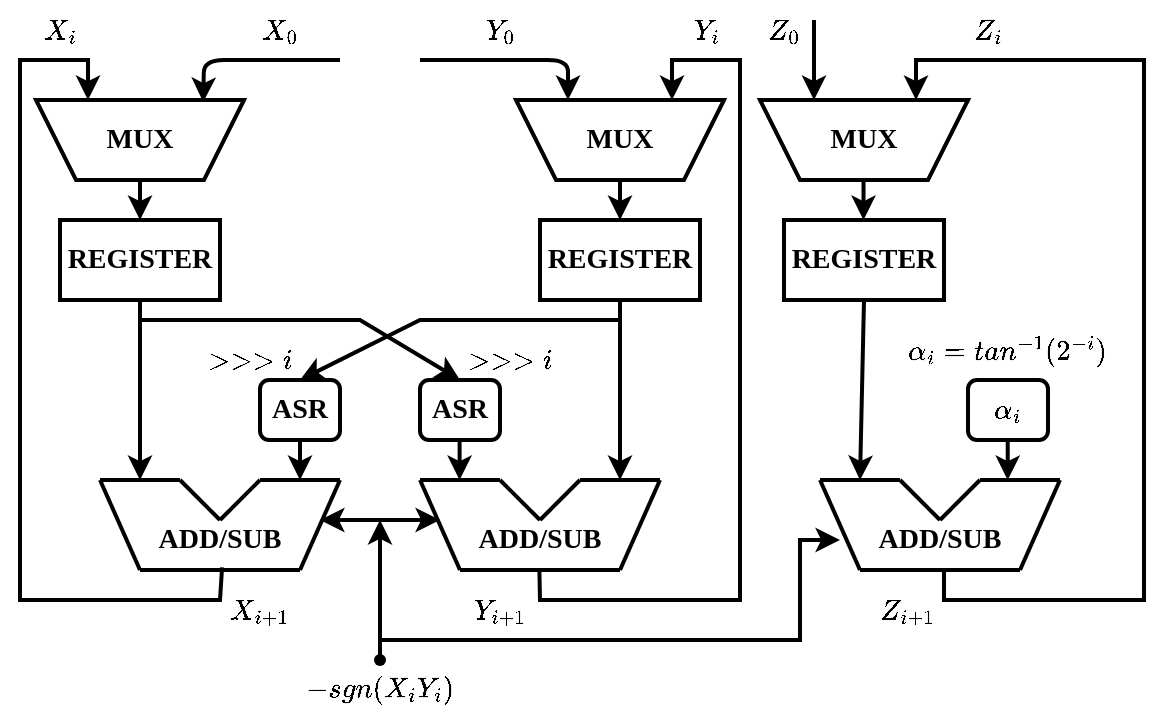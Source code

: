 <mxfile version="24.5.2" type="github">
  <diagram name="Page-1" id="rR60ydlNMYfC52jpBBfT">
    <mxGraphModel dx="1235" dy="614" grid="1" gridSize="10" guides="1" tooltips="1" connect="1" arrows="1" fold="1" page="1" pageScale="1" pageWidth="827" pageHeight="1169" math="1" shadow="0">
      <root>
        <mxCell id="0" />
        <mxCell id="1" parent="0" />
        <mxCell id="wf7u_SCFw9AY8vI92CDH-1" value="" style="shape=trapezoid;perimeter=trapezoidPerimeter;whiteSpace=wrap;html=1;fixedSize=1;rotation=-180;strokeWidth=2;" vertex="1" parent="1">
          <mxGeometry x="108" y="160" width="104" height="40" as="geometry" />
        </mxCell>
        <mxCell id="wf7u_SCFw9AY8vI92CDH-2" value="" style="shape=trapezoid;perimeter=trapezoidPerimeter;whiteSpace=wrap;html=1;fixedSize=1;rotation=-180;strokeWidth=2;" vertex="1" parent="1">
          <mxGeometry x="348" y="160" width="104" height="40" as="geometry" />
        </mxCell>
        <mxCell id="wf7u_SCFw9AY8vI92CDH-3" value="" style="shape=trapezoid;perimeter=trapezoidPerimeter;whiteSpace=wrap;html=1;fixedSize=1;rotation=-180;strokeWidth=2;" vertex="1" parent="1">
          <mxGeometry x="470" y="160" width="104" height="40" as="geometry" />
        </mxCell>
        <mxCell id="wf7u_SCFw9AY8vI92CDH-4" value="" style="rounded=0;whiteSpace=wrap;html=1;strokeWidth=2;" vertex="1" parent="1">
          <mxGeometry x="120" y="220" width="80" height="40" as="geometry" />
        </mxCell>
        <mxCell id="wf7u_SCFw9AY8vI92CDH-5" value="" style="rounded=0;whiteSpace=wrap;html=1;strokeWidth=2;" vertex="1" parent="1">
          <mxGeometry x="360" y="220" width="80" height="40" as="geometry" />
        </mxCell>
        <mxCell id="wf7u_SCFw9AY8vI92CDH-6" value="" style="rounded=0;whiteSpace=wrap;html=1;strokeWidth=2;" vertex="1" parent="1">
          <mxGeometry x="482" y="220" width="80" height="40" as="geometry" />
        </mxCell>
        <mxCell id="wf7u_SCFw9AY8vI92CDH-7" value="" style="line;strokeWidth=2;html=1;" vertex="1" parent="1">
          <mxGeometry x="160" y="390" width="80" height="10" as="geometry" />
        </mxCell>
        <mxCell id="wf7u_SCFw9AY8vI92CDH-8" value="" style="endArrow=none;html=1;rounded=0;exitX=0;exitY=0.5;exitDx=0;exitDy=0;exitPerimeter=0;strokeWidth=2;" edge="1" parent="1" source="wf7u_SCFw9AY8vI92CDH-7">
          <mxGeometry width="50" height="50" relative="1" as="geometry">
            <mxPoint x="350" y="250" as="sourcePoint" />
            <mxPoint x="140" y="350" as="targetPoint" />
          </mxGeometry>
        </mxCell>
        <mxCell id="wf7u_SCFw9AY8vI92CDH-9" value="" style="endArrow=none;html=1;rounded=0;exitX=1;exitY=0.5;exitDx=0;exitDy=0;exitPerimeter=0;strokeWidth=2;" edge="1" parent="1" source="wf7u_SCFw9AY8vI92CDH-7">
          <mxGeometry width="50" height="50" relative="1" as="geometry">
            <mxPoint x="350" y="250" as="sourcePoint" />
            <mxPoint x="260" y="350" as="targetPoint" />
          </mxGeometry>
        </mxCell>
        <mxCell id="wf7u_SCFw9AY8vI92CDH-10" value="" style="endArrow=none;html=1;rounded=0;strokeWidth=2;" edge="1" parent="1">
          <mxGeometry width="50" height="50" relative="1" as="geometry">
            <mxPoint x="140" y="350" as="sourcePoint" />
            <mxPoint x="180" y="350" as="targetPoint" />
          </mxGeometry>
        </mxCell>
        <mxCell id="wf7u_SCFw9AY8vI92CDH-11" value="" style="endArrow=none;html=1;rounded=0;strokeWidth=2;" edge="1" parent="1">
          <mxGeometry width="50" height="50" relative="1" as="geometry">
            <mxPoint x="220" y="350" as="sourcePoint" />
            <mxPoint x="260" y="350" as="targetPoint" />
          </mxGeometry>
        </mxCell>
        <mxCell id="wf7u_SCFw9AY8vI92CDH-12" value="" style="endArrow=none;html=1;rounded=0;strokeWidth=2;" edge="1" parent="1">
          <mxGeometry width="50" height="50" relative="1" as="geometry">
            <mxPoint x="180" y="350" as="sourcePoint" />
            <mxPoint x="200" y="370" as="targetPoint" />
          </mxGeometry>
        </mxCell>
        <mxCell id="wf7u_SCFw9AY8vI92CDH-13" value="" style="endArrow=none;html=1;rounded=0;strokeWidth=2;" edge="1" parent="1">
          <mxGeometry width="50" height="50" relative="1" as="geometry">
            <mxPoint x="200" y="370" as="sourcePoint" />
            <mxPoint x="220" y="350" as="targetPoint" />
          </mxGeometry>
        </mxCell>
        <mxCell id="wf7u_SCFw9AY8vI92CDH-14" value="" style="line;strokeWidth=2;html=1;" vertex="1" parent="1">
          <mxGeometry x="320" y="390" width="80" height="10" as="geometry" />
        </mxCell>
        <mxCell id="wf7u_SCFw9AY8vI92CDH-15" value="" style="endArrow=none;html=1;rounded=0;exitX=0;exitY=0.5;exitDx=0;exitDy=0;exitPerimeter=0;strokeWidth=2;" edge="1" parent="1" source="wf7u_SCFw9AY8vI92CDH-14">
          <mxGeometry width="50" height="50" relative="1" as="geometry">
            <mxPoint x="510" y="250" as="sourcePoint" />
            <mxPoint x="300" y="350" as="targetPoint" />
          </mxGeometry>
        </mxCell>
        <mxCell id="wf7u_SCFw9AY8vI92CDH-16" value="" style="endArrow=none;html=1;rounded=0;exitX=1;exitY=0.5;exitDx=0;exitDy=0;exitPerimeter=0;strokeWidth=2;" edge="1" parent="1" source="wf7u_SCFw9AY8vI92CDH-14">
          <mxGeometry width="50" height="50" relative="1" as="geometry">
            <mxPoint x="510" y="250" as="sourcePoint" />
            <mxPoint x="420" y="350" as="targetPoint" />
          </mxGeometry>
        </mxCell>
        <mxCell id="wf7u_SCFw9AY8vI92CDH-17" value="" style="endArrow=none;html=1;rounded=0;strokeWidth=2;" edge="1" parent="1">
          <mxGeometry width="50" height="50" relative="1" as="geometry">
            <mxPoint x="300" y="350" as="sourcePoint" />
            <mxPoint x="340" y="350" as="targetPoint" />
          </mxGeometry>
        </mxCell>
        <mxCell id="wf7u_SCFw9AY8vI92CDH-18" value="" style="endArrow=none;html=1;rounded=0;strokeWidth=2;" edge="1" parent="1">
          <mxGeometry width="50" height="50" relative="1" as="geometry">
            <mxPoint x="380" y="350" as="sourcePoint" />
            <mxPoint x="420" y="350" as="targetPoint" />
          </mxGeometry>
        </mxCell>
        <mxCell id="wf7u_SCFw9AY8vI92CDH-19" value="" style="endArrow=none;html=1;rounded=0;strokeWidth=2;" edge="1" parent="1">
          <mxGeometry width="50" height="50" relative="1" as="geometry">
            <mxPoint x="340" y="350" as="sourcePoint" />
            <mxPoint x="360" y="370" as="targetPoint" />
          </mxGeometry>
        </mxCell>
        <mxCell id="wf7u_SCFw9AY8vI92CDH-20" value="" style="endArrow=none;html=1;rounded=0;strokeWidth=2;" edge="1" parent="1">
          <mxGeometry width="50" height="50" relative="1" as="geometry">
            <mxPoint x="360" y="370" as="sourcePoint" />
            <mxPoint x="380" y="350" as="targetPoint" />
          </mxGeometry>
        </mxCell>
        <mxCell id="wf7u_SCFw9AY8vI92CDH-29" value="" style="line;strokeWidth=2;html=1;" vertex="1" parent="1">
          <mxGeometry x="520" y="390" width="80" height="10" as="geometry" />
        </mxCell>
        <mxCell id="wf7u_SCFw9AY8vI92CDH-30" value="" style="endArrow=none;html=1;rounded=0;exitX=0;exitY=0.5;exitDx=0;exitDy=0;exitPerimeter=0;strokeWidth=2;" edge="1" parent="1" source="wf7u_SCFw9AY8vI92CDH-29">
          <mxGeometry width="50" height="50" relative="1" as="geometry">
            <mxPoint x="710" y="250" as="sourcePoint" />
            <mxPoint x="500" y="350" as="targetPoint" />
          </mxGeometry>
        </mxCell>
        <mxCell id="wf7u_SCFw9AY8vI92CDH-31" value="" style="endArrow=none;html=1;rounded=0;exitX=1;exitY=0.5;exitDx=0;exitDy=0;exitPerimeter=0;strokeWidth=2;" edge="1" parent="1" source="wf7u_SCFw9AY8vI92CDH-29">
          <mxGeometry width="50" height="50" relative="1" as="geometry">
            <mxPoint x="710" y="250" as="sourcePoint" />
            <mxPoint x="620" y="350" as="targetPoint" />
          </mxGeometry>
        </mxCell>
        <mxCell id="wf7u_SCFw9AY8vI92CDH-32" value="" style="endArrow=none;html=1;rounded=0;strokeWidth=2;" edge="1" parent="1">
          <mxGeometry width="50" height="50" relative="1" as="geometry">
            <mxPoint x="500" y="350" as="sourcePoint" />
            <mxPoint x="540" y="350" as="targetPoint" />
          </mxGeometry>
        </mxCell>
        <mxCell id="wf7u_SCFw9AY8vI92CDH-33" value="" style="endArrow=none;html=1;rounded=0;strokeWidth=2;" edge="1" parent="1">
          <mxGeometry width="50" height="50" relative="1" as="geometry">
            <mxPoint x="580" y="350" as="sourcePoint" />
            <mxPoint x="620" y="350" as="targetPoint" />
          </mxGeometry>
        </mxCell>
        <mxCell id="wf7u_SCFw9AY8vI92CDH-34" value="" style="endArrow=none;html=1;rounded=0;strokeWidth=2;" edge="1" parent="1">
          <mxGeometry width="50" height="50" relative="1" as="geometry">
            <mxPoint x="540" y="350" as="sourcePoint" />
            <mxPoint x="560" y="370" as="targetPoint" />
          </mxGeometry>
        </mxCell>
        <mxCell id="wf7u_SCFw9AY8vI92CDH-35" value="" style="endArrow=none;html=1;rounded=0;strokeWidth=2;" edge="1" parent="1">
          <mxGeometry width="50" height="50" relative="1" as="geometry">
            <mxPoint x="560" y="370" as="sourcePoint" />
            <mxPoint x="580" y="350" as="targetPoint" />
          </mxGeometry>
        </mxCell>
        <mxCell id="wf7u_SCFw9AY8vI92CDH-36" value="" style="rounded=1;whiteSpace=wrap;html=1;strokeWidth=2;" vertex="1" parent="1">
          <mxGeometry x="220" y="300" width="40" height="30" as="geometry" />
        </mxCell>
        <mxCell id="wf7u_SCFw9AY8vI92CDH-37" value="" style="rounded=1;whiteSpace=wrap;html=1;strokeWidth=2;" vertex="1" parent="1">
          <mxGeometry x="300" y="300" width="40" height="30" as="geometry" />
        </mxCell>
        <mxCell id="wf7u_SCFw9AY8vI92CDH-38" value="" style="rounded=1;whiteSpace=wrap;html=1;strokeWidth=2;" vertex="1" parent="1">
          <mxGeometry x="574" y="300" width="40" height="30" as="geometry" />
        </mxCell>
        <mxCell id="wf7u_SCFw9AY8vI92CDH-39" value="" style="endArrow=classic;html=1;rounded=0;exitX=0.5;exitY=1;exitDx=0;exitDy=0;strokeWidth=2;" edge="1" parent="1" source="wf7u_SCFw9AY8vI92CDH-4">
          <mxGeometry width="50" height="50" relative="1" as="geometry">
            <mxPoint x="310" y="300" as="sourcePoint" />
            <mxPoint x="160" y="350" as="targetPoint" />
          </mxGeometry>
        </mxCell>
        <mxCell id="wf7u_SCFw9AY8vI92CDH-40" value="" style="endArrow=classic;html=1;rounded=0;exitX=0.5;exitY=1;exitDx=0;exitDy=0;strokeWidth=2;" edge="1" parent="1" source="wf7u_SCFw9AY8vI92CDH-5">
          <mxGeometry width="50" height="50" relative="1" as="geometry">
            <mxPoint x="310" y="300" as="sourcePoint" />
            <mxPoint x="400" y="350" as="targetPoint" />
          </mxGeometry>
        </mxCell>
        <mxCell id="wf7u_SCFw9AY8vI92CDH-41" value="" style="endArrow=classic;html=1;rounded=0;entryX=0.5;entryY=0;entryDx=0;entryDy=0;strokeWidth=2;" edge="1" parent="1" target="wf7u_SCFw9AY8vI92CDH-36">
          <mxGeometry width="50" height="50" relative="1" as="geometry">
            <mxPoint x="400" y="270" as="sourcePoint" />
            <mxPoint x="360" y="250" as="targetPoint" />
            <Array as="points">
              <mxPoint x="300" y="270" />
            </Array>
          </mxGeometry>
        </mxCell>
        <mxCell id="wf7u_SCFw9AY8vI92CDH-42" value="" style="endArrow=classic;html=1;rounded=0;entryX=0.5;entryY=0;entryDx=0;entryDy=0;strokeWidth=2;" edge="1" parent="1" target="wf7u_SCFw9AY8vI92CDH-37">
          <mxGeometry width="50" height="50" relative="1" as="geometry">
            <mxPoint x="160" y="270" as="sourcePoint" />
            <mxPoint x="360" y="250" as="targetPoint" />
            <Array as="points">
              <mxPoint x="270" y="270" />
            </Array>
          </mxGeometry>
        </mxCell>
        <mxCell id="wf7u_SCFw9AY8vI92CDH-43" value="" style="endArrow=classic;html=1;rounded=0;exitX=0.5;exitY=1;exitDx=0;exitDy=0;strokeWidth=2;" edge="1" parent="1" source="wf7u_SCFw9AY8vI92CDH-6">
          <mxGeometry width="50" height="50" relative="1" as="geometry">
            <mxPoint x="310" y="300" as="sourcePoint" />
            <mxPoint x="520" y="350" as="targetPoint" />
          </mxGeometry>
        </mxCell>
        <mxCell id="wf7u_SCFw9AY8vI92CDH-44" value="" style="endArrow=classic;html=1;rounded=0;exitX=0.5;exitY=1;exitDx=0;exitDy=0;strokeWidth=2;" edge="1" parent="1" source="wf7u_SCFw9AY8vI92CDH-36">
          <mxGeometry width="50" height="50" relative="1" as="geometry">
            <mxPoint x="310" y="300" as="sourcePoint" />
            <mxPoint x="240" y="350" as="targetPoint" />
          </mxGeometry>
        </mxCell>
        <mxCell id="wf7u_SCFw9AY8vI92CDH-45" value="" style="endArrow=classic;html=1;rounded=0;exitX=0.5;exitY=1;exitDx=0;exitDy=0;strokeWidth=2;" edge="1" parent="1">
          <mxGeometry width="50" height="50" relative="1" as="geometry">
            <mxPoint x="319.8" y="330" as="sourcePoint" />
            <mxPoint x="319.8" y="350" as="targetPoint" />
          </mxGeometry>
        </mxCell>
        <mxCell id="wf7u_SCFw9AY8vI92CDH-46" value="" style="endArrow=classic;html=1;rounded=0;exitX=0.5;exitY=1;exitDx=0;exitDy=0;strokeWidth=2;" edge="1" parent="1">
          <mxGeometry width="50" height="50" relative="1" as="geometry">
            <mxPoint x="593.86" y="330" as="sourcePoint" />
            <mxPoint x="593.86" y="350" as="targetPoint" />
          </mxGeometry>
        </mxCell>
        <mxCell id="wf7u_SCFw9AY8vI92CDH-47" value="" style="endArrow=classic;html=1;rounded=0;exitX=0.513;exitY=0.367;exitDx=0;exitDy=0;exitPerimeter=0;entryX=0.75;entryY=1;entryDx=0;entryDy=0;strokeWidth=2;" edge="1" parent="1" source="wf7u_SCFw9AY8vI92CDH-7" target="wf7u_SCFw9AY8vI92CDH-1">
          <mxGeometry width="50" height="50" relative="1" as="geometry">
            <mxPoint x="340" y="290" as="sourcePoint" />
            <mxPoint x="390" y="240" as="targetPoint" />
            <Array as="points">
              <mxPoint x="200" y="410" />
              <mxPoint x="100" y="410" />
              <mxPoint x="100" y="280" />
              <mxPoint x="100" y="140" />
              <mxPoint x="134" y="140" />
            </Array>
          </mxGeometry>
        </mxCell>
        <mxCell id="wf7u_SCFw9AY8vI92CDH-49" value="" style="endArrow=classic;html=1;rounded=0;exitX=0.496;exitY=0.433;exitDx=0;exitDy=0;exitPerimeter=0;entryX=0.25;entryY=1;entryDx=0;entryDy=0;strokeWidth=2;curved=0;" edge="1" parent="1" source="wf7u_SCFw9AY8vI92CDH-14" target="wf7u_SCFw9AY8vI92CDH-2">
          <mxGeometry width="50" height="50" relative="1" as="geometry">
            <mxPoint x="340" y="290" as="sourcePoint" />
            <mxPoint x="390" y="240" as="targetPoint" />
            <Array as="points">
              <mxPoint x="360" y="410" />
              <mxPoint x="460" y="410" />
              <mxPoint x="460" y="140" />
              <mxPoint x="426" y="140" />
            </Array>
          </mxGeometry>
        </mxCell>
        <mxCell id="wf7u_SCFw9AY8vI92CDH-50" value="" style="endArrow=classic;html=1;rounded=0;exitX=0.496;exitY=0.433;exitDx=0;exitDy=0;exitPerimeter=0;entryX=0.25;entryY=1;entryDx=0;entryDy=0;strokeWidth=2;" edge="1" parent="1" target="wf7u_SCFw9AY8vI92CDH-3">
          <mxGeometry width="50" height="50" relative="1" as="geometry">
            <mxPoint x="562" y="394" as="sourcePoint" />
            <mxPoint x="628" y="160" as="targetPoint" />
            <Array as="points">
              <mxPoint x="562" y="410" />
              <mxPoint x="662" y="410" />
              <mxPoint x="662" y="140" />
              <mxPoint x="548" y="140" />
            </Array>
          </mxGeometry>
        </mxCell>
        <mxCell id="wf7u_SCFw9AY8vI92CDH-51" value="" style="endArrow=classic;html=1;rounded=1;entryX=0.196;entryY=0.975;entryDx=0;entryDy=0;entryPerimeter=0;curved=0;strokeWidth=2;" edge="1" parent="1" target="wf7u_SCFw9AY8vI92CDH-1">
          <mxGeometry width="50" height="50" relative="1" as="geometry">
            <mxPoint x="260" y="140" as="sourcePoint" />
            <mxPoint x="390" y="240" as="targetPoint" />
            <Array as="points">
              <mxPoint x="192" y="140" />
            </Array>
          </mxGeometry>
        </mxCell>
        <mxCell id="wf7u_SCFw9AY8vI92CDH-52" value="" style="endArrow=classic;html=1;rounded=1;entryX=0.75;entryY=1;entryDx=0;entryDy=0;curved=0;strokeWidth=2;" edge="1" parent="1" target="wf7u_SCFw9AY8vI92CDH-2">
          <mxGeometry width="50" height="50" relative="1" as="geometry">
            <mxPoint x="300" y="140" as="sourcePoint" />
            <mxPoint x="390" y="240" as="targetPoint" />
            <Array as="points">
              <mxPoint x="374" y="140" />
            </Array>
          </mxGeometry>
        </mxCell>
        <mxCell id="wf7u_SCFw9AY8vI92CDH-53" value="" style="endArrow=classic;html=1;rounded=0;entryX=0.5;entryY=0;entryDx=0;entryDy=0;exitX=0.5;exitY=0;exitDx=0;exitDy=0;strokeWidth=2;" edge="1" parent="1" source="wf7u_SCFw9AY8vI92CDH-1" target="wf7u_SCFw9AY8vI92CDH-4">
          <mxGeometry width="50" height="50" relative="1" as="geometry">
            <mxPoint x="340" y="330" as="sourcePoint" />
            <mxPoint x="390" y="280" as="targetPoint" />
          </mxGeometry>
        </mxCell>
        <mxCell id="wf7u_SCFw9AY8vI92CDH-54" value="" style="endArrow=classic;html=1;rounded=0;entryX=0.5;entryY=0;entryDx=0;entryDy=0;exitX=0.5;exitY=0;exitDx=0;exitDy=0;strokeWidth=2;" edge="1" parent="1">
          <mxGeometry width="50" height="50" relative="1" as="geometry">
            <mxPoint x="400" y="200" as="sourcePoint" />
            <mxPoint x="400" y="220" as="targetPoint" />
          </mxGeometry>
        </mxCell>
        <mxCell id="wf7u_SCFw9AY8vI92CDH-55" value="" style="endArrow=classic;html=1;rounded=0;entryX=0.5;entryY=0;entryDx=0;entryDy=0;exitX=0.5;exitY=0;exitDx=0;exitDy=0;strokeWidth=2;" edge="1" parent="1">
          <mxGeometry width="50" height="50" relative="1" as="geometry">
            <mxPoint x="521.76" y="200" as="sourcePoint" />
            <mxPoint x="521.76" y="220" as="targetPoint" />
          </mxGeometry>
        </mxCell>
        <mxCell id="wf7u_SCFw9AY8vI92CDH-56" value="" style="endArrow=classic;startArrow=classic;html=1;rounded=0;strokeWidth=2;" edge="1" parent="1">
          <mxGeometry width="50" height="50" relative="1" as="geometry">
            <mxPoint x="250" y="370" as="sourcePoint" />
            <mxPoint x="310" y="370" as="targetPoint" />
          </mxGeometry>
        </mxCell>
        <mxCell id="wf7u_SCFw9AY8vI92CDH-57" value="" style="endArrow=classic;html=1;rounded=0;strokeWidth=2;" edge="1" parent="1">
          <mxGeometry width="50" height="50" relative="1" as="geometry">
            <mxPoint x="280" y="440" as="sourcePoint" />
            <mxPoint x="280" y="370" as="targetPoint" />
          </mxGeometry>
        </mxCell>
        <mxCell id="wf7u_SCFw9AY8vI92CDH-58" value="" style="endArrow=classic;html=1;rounded=0;strokeWidth=2;" edge="1" parent="1">
          <mxGeometry width="50" height="50" relative="1" as="geometry">
            <mxPoint x="280" y="430" as="sourcePoint" />
            <mxPoint x="510" y="380" as="targetPoint" />
            <Array as="points">
              <mxPoint x="490" y="430" />
              <mxPoint x="490" y="380" />
            </Array>
          </mxGeometry>
        </mxCell>
        <mxCell id="wf7u_SCFw9AY8vI92CDH-63" value="\(X_0\)" style="text;html=1;align=center;verticalAlign=middle;whiteSpace=wrap;rounded=0;" vertex="1" parent="1">
          <mxGeometry x="200" y="110" width="60" height="30" as="geometry" />
        </mxCell>
        <mxCell id="wf7u_SCFw9AY8vI92CDH-64" value="\(Y_0\)" style="text;html=1;align=center;verticalAlign=middle;whiteSpace=wrap;rounded=0;" vertex="1" parent="1">
          <mxGeometry x="310" y="110" width="60" height="30" as="geometry" />
        </mxCell>
        <mxCell id="wf7u_SCFw9AY8vI92CDH-65" value="&lt;font style=&quot;font-size: 14px;&quot; face=&quot;Times New Roman&quot;&gt;&lt;b&gt;REGISTER&lt;/b&gt;&lt;/font&gt;" style="text;html=1;align=center;verticalAlign=middle;whiteSpace=wrap;rounded=0;" vertex="1" parent="1">
          <mxGeometry x="120" y="230" width="80" height="20" as="geometry" />
        </mxCell>
        <mxCell id="wf7u_SCFw9AY8vI92CDH-66" value="&lt;font style=&quot;font-size: 14px;&quot; face=&quot;Times New Roman&quot;&gt;&lt;b&gt;REGISTER&lt;/b&gt;&lt;/font&gt;" style="text;html=1;align=center;verticalAlign=middle;whiteSpace=wrap;rounded=0;" vertex="1" parent="1">
          <mxGeometry x="360" y="230" width="80" height="20" as="geometry" />
        </mxCell>
        <mxCell id="wf7u_SCFw9AY8vI92CDH-67" value="&lt;font style=&quot;font-size: 14px;&quot; face=&quot;Times New Roman&quot;&gt;&lt;b&gt;REGISTER&lt;/b&gt;&lt;/font&gt;" style="text;html=1;align=center;verticalAlign=middle;whiteSpace=wrap;rounded=0;" vertex="1" parent="1">
          <mxGeometry x="482" y="230" width="80" height="20" as="geometry" />
        </mxCell>
        <mxCell id="wf7u_SCFw9AY8vI92CDH-68" value="&lt;font style=&quot;font-size: 14px;&quot; face=&quot;Times New Roman&quot;&gt;&lt;b&gt;MUX&lt;/b&gt;&lt;/font&gt;" style="text;html=1;align=center;verticalAlign=middle;whiteSpace=wrap;rounded=0;" vertex="1" parent="1">
          <mxGeometry x="135" y="165" width="50" height="30" as="geometry" />
        </mxCell>
        <mxCell id="wf7u_SCFw9AY8vI92CDH-69" value="&lt;font style=&quot;font-size: 14px;&quot; face=&quot;Times New Roman&quot;&gt;&lt;b&gt;MUX&lt;/b&gt;&lt;/font&gt;" style="text;html=1;align=center;verticalAlign=middle;whiteSpace=wrap;rounded=0;" vertex="1" parent="1">
          <mxGeometry x="375" y="165" width="50" height="30" as="geometry" />
        </mxCell>
        <mxCell id="wf7u_SCFw9AY8vI92CDH-70" value="&lt;font style=&quot;font-size: 14px;&quot; face=&quot;Times New Roman&quot;&gt;&lt;b&gt;MUX&lt;/b&gt;&lt;/font&gt;" style="text;html=1;align=center;verticalAlign=middle;whiteSpace=wrap;rounded=0;" vertex="1" parent="1">
          <mxGeometry x="497" y="165" width="50" height="30" as="geometry" />
        </mxCell>
        <mxCell id="wf7u_SCFw9AY8vI92CDH-71" value="&lt;font face=&quot;Times New Roman&quot; style=&quot;font-size: 14px;&quot;&gt;&lt;b&gt;ASR&lt;/b&gt;&lt;/font&gt;" style="text;html=1;align=center;verticalAlign=middle;whiteSpace=wrap;rounded=0;" vertex="1" parent="1">
          <mxGeometry x="220" y="305" width="40" height="20" as="geometry" />
        </mxCell>
        <mxCell id="wf7u_SCFw9AY8vI92CDH-72" value="&lt;font face=&quot;Times New Roman&quot; style=&quot;font-size: 14px;&quot;&gt;&lt;b&gt;ASR&lt;/b&gt;&lt;/font&gt;" style="text;html=1;align=center;verticalAlign=middle;whiteSpace=wrap;rounded=0;" vertex="1" parent="1">
          <mxGeometry x="300" y="305" width="40" height="20" as="geometry" />
        </mxCell>
        <mxCell id="wf7u_SCFw9AY8vI92CDH-73" value="\(X_{i+1}\)" style="text;html=1;align=center;verticalAlign=middle;whiteSpace=wrap;rounded=0;" vertex="1" parent="1">
          <mxGeometry x="190" y="400" width="60" height="30" as="geometry" />
        </mxCell>
        <mxCell id="wf7u_SCFw9AY8vI92CDH-74" value="\(Y_{i+1}\)" style="text;html=1;align=center;verticalAlign=middle;whiteSpace=wrap;rounded=0;" vertex="1" parent="1">
          <mxGeometry x="310" y="400" width="60" height="30" as="geometry" />
        </mxCell>
        <mxCell id="wf7u_SCFw9AY8vI92CDH-76" value="\(Z_{i+1}\)" style="text;html=1;align=center;verticalAlign=middle;whiteSpace=wrap;rounded=0;" vertex="1" parent="1">
          <mxGeometry x="514" y="400" width="60" height="30" as="geometry" />
        </mxCell>
        <mxCell id="wf7u_SCFw9AY8vI92CDH-77" value="\(X_{i}\)" style="text;html=1;align=center;verticalAlign=middle;whiteSpace=wrap;rounded=0;" vertex="1" parent="1">
          <mxGeometry x="90" y="110" width="60" height="30" as="geometry" />
        </mxCell>
        <mxCell id="wf7u_SCFw9AY8vI92CDH-78" value="\(Y_{i}\)" style="text;html=1;align=center;verticalAlign=middle;whiteSpace=wrap;rounded=0;" vertex="1" parent="1">
          <mxGeometry x="414" y="110" width="60" height="30" as="geometry" />
        </mxCell>
        <mxCell id="wf7u_SCFw9AY8vI92CDH-79" value="" style="endArrow=classic;html=1;rounded=1;entryX=0.75;entryY=1;entryDx=0;entryDy=0;curved=0;strokeWidth=2;" edge="1" parent="1">
          <mxGeometry width="50" height="50" relative="1" as="geometry">
            <mxPoint x="497" y="120" as="sourcePoint" />
            <mxPoint x="497" y="160" as="targetPoint" />
            <Array as="points">
              <mxPoint x="497" y="140" />
            </Array>
          </mxGeometry>
        </mxCell>
        <mxCell id="wf7u_SCFw9AY8vI92CDH-80" value="\(Z_0\)" style="text;html=1;align=center;verticalAlign=middle;whiteSpace=wrap;rounded=0;" vertex="1" parent="1">
          <mxGeometry x="452" y="110" width="60" height="30" as="geometry" />
        </mxCell>
        <mxCell id="wf7u_SCFw9AY8vI92CDH-81" value="\(Z_{i}\)" style="text;html=1;align=center;verticalAlign=middle;whiteSpace=wrap;rounded=0;" vertex="1" parent="1">
          <mxGeometry x="554" y="110" width="60" height="30" as="geometry" />
        </mxCell>
        <mxCell id="wf7u_SCFw9AY8vI92CDH-82" value="\(\alpha_i\)" style="text;html=1;align=center;verticalAlign=middle;whiteSpace=wrap;rounded=0;" vertex="1" parent="1">
          <mxGeometry x="581" y="305" width="26" height="20" as="geometry" />
        </mxCell>
        <mxCell id="wf7u_SCFw9AY8vI92CDH-83" value="&lt;font style=&quot;font-size: 14px;&quot; face=&quot;Times New Roman&quot;&gt;&lt;b&gt;ADD/SUB&lt;/b&gt;&lt;/font&gt;" style="text;html=1;align=center;verticalAlign=middle;whiteSpace=wrap;rounded=0;" vertex="1" parent="1">
          <mxGeometry x="170" y="370" width="60" height="20" as="geometry" />
        </mxCell>
        <mxCell id="wf7u_SCFw9AY8vI92CDH-84" value="&lt;font style=&quot;font-size: 14px;&quot; face=&quot;Times New Roman&quot;&gt;&lt;b&gt;ADD/SUB&lt;/b&gt;&lt;/font&gt;" style="text;html=1;align=center;verticalAlign=middle;whiteSpace=wrap;rounded=0;" vertex="1" parent="1">
          <mxGeometry x="330" y="370" width="60" height="20" as="geometry" />
        </mxCell>
        <mxCell id="wf7u_SCFw9AY8vI92CDH-85" value="&lt;font style=&quot;font-size: 14px;&quot; face=&quot;Times New Roman&quot;&gt;&lt;b&gt;ADD/SUB&lt;/b&gt;&lt;/font&gt;" style="text;html=1;align=center;verticalAlign=middle;whiteSpace=wrap;rounded=0;" vertex="1" parent="1">
          <mxGeometry x="530" y="370" width="60" height="20" as="geometry" />
        </mxCell>
        <mxCell id="wf7u_SCFw9AY8vI92CDH-86" value="\(-sgn(X_iY_i)\)" style="text;html=1;align=center;verticalAlign=middle;whiteSpace=wrap;rounded=0;" vertex="1" parent="1">
          <mxGeometry x="250" y="440" width="60" height="30" as="geometry" />
        </mxCell>
        <mxCell id="wf7u_SCFw9AY8vI92CDH-87" value="" style="shape=waypoint;sketch=0;fillStyle=solid;size=6;pointerEvents=1;points=[];fillColor=none;resizable=0;rotatable=0;perimeter=centerPerimeter;snapToPoint=1;" vertex="1" parent="1">
          <mxGeometry x="270" y="430" width="20" height="20" as="geometry" />
        </mxCell>
        <mxCell id="wf7u_SCFw9AY8vI92CDH-88" value="\(\alpha_i = tan^{-1}(2^{-i})\)" style="text;html=1;align=center;verticalAlign=middle;whiteSpace=wrap;rounded=0;" vertex="1" parent="1">
          <mxGeometry x="540" y="270" width="108" height="30" as="geometry" />
        </mxCell>
        <mxCell id="wf7u_SCFw9AY8vI92CDH-89" value="\(&amp;gt;&amp;gt;&amp;gt; i\)" style="text;html=1;align=center;verticalAlign=middle;whiteSpace=wrap;rounded=0;" vertex="1" parent="1">
          <mxGeometry x="185" y="275" width="60" height="30" as="geometry" />
        </mxCell>
        <mxCell id="wf7u_SCFw9AY8vI92CDH-90" value="\(&amp;gt;&amp;gt;&amp;gt; i\)" style="text;html=1;align=center;verticalAlign=middle;whiteSpace=wrap;rounded=0;" vertex="1" parent="1">
          <mxGeometry x="315" y="275" width="60" height="30" as="geometry" />
        </mxCell>
      </root>
    </mxGraphModel>
  </diagram>
</mxfile>
